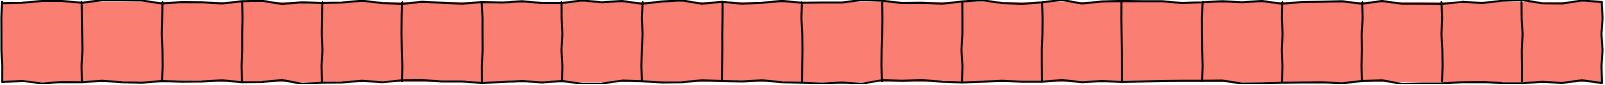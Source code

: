 <mxfile version="14.1.1" type="github">
  <diagram id="6TxaEl9o-I1fTO_qHcDN" name="Page-1">
    <mxGraphModel dx="1613" dy="426" grid="1" gridSize="10" guides="1" tooltips="1" connect="1" arrows="1" fold="1" page="1" pageScale="1" pageWidth="827" pageHeight="1169" math="0" shadow="0">
      <root>
        <mxCell id="0" />
        <mxCell id="1" parent="0" />
        <mxCell id="L6nYo7WYAfvZyUBZVPKv-1" value="" style="shape=table;html=1;whiteSpace=wrap;startSize=0;container=1;collapsible=0;childLayout=tableLayout;fillColor=#FA7F72;comic=1;" vertex="1" parent="1">
          <mxGeometry x="-200" y="200" width="800" height="40" as="geometry" />
        </mxCell>
        <mxCell id="L6nYo7WYAfvZyUBZVPKv-2" value="" style="shape=partialRectangle;html=1;whiteSpace=wrap;collapsible=0;dropTarget=0;pointerEvents=0;fillColor=none;top=0;left=0;bottom=0;right=0;points=[[0,0.5],[1,0.5]];portConstraint=eastwest;" vertex="1" parent="L6nYo7WYAfvZyUBZVPKv-1">
          <mxGeometry width="800" height="40" as="geometry" />
        </mxCell>
        <mxCell id="L6nYo7WYAfvZyUBZVPKv-3" value="" style="shape=partialRectangle;html=1;whiteSpace=wrap;connectable=0;overflow=hidden;fillColor=none;top=0;left=0;bottom=0;right=0;" vertex="1" parent="L6nYo7WYAfvZyUBZVPKv-2">
          <mxGeometry width="40" height="40" as="geometry" />
        </mxCell>
        <mxCell id="L6nYo7WYAfvZyUBZVPKv-4" value="" style="shape=partialRectangle;html=1;whiteSpace=wrap;connectable=0;overflow=hidden;fillColor=none;top=0;left=0;bottom=0;right=0;" vertex="1" parent="L6nYo7WYAfvZyUBZVPKv-2">
          <mxGeometry x="40" width="40" height="40" as="geometry" />
        </mxCell>
        <mxCell id="L6nYo7WYAfvZyUBZVPKv-5" value="" style="shape=partialRectangle;html=1;whiteSpace=wrap;connectable=0;overflow=hidden;fillColor=none;top=0;left=0;bottom=0;right=0;" vertex="1" parent="L6nYo7WYAfvZyUBZVPKv-2">
          <mxGeometry x="80" width="40" height="40" as="geometry" />
        </mxCell>
        <mxCell id="L6nYo7WYAfvZyUBZVPKv-6" value="" style="shape=partialRectangle;html=1;whiteSpace=wrap;connectable=0;overflow=hidden;fillColor=none;top=0;left=0;bottom=0;right=0;" vertex="1" parent="L6nYo7WYAfvZyUBZVPKv-2">
          <mxGeometry x="120" width="40" height="40" as="geometry" />
        </mxCell>
        <mxCell id="L6nYo7WYAfvZyUBZVPKv-7" value="" style="shape=partialRectangle;html=1;whiteSpace=wrap;connectable=0;overflow=hidden;fillColor=none;top=0;left=0;bottom=0;right=0;" vertex="1" parent="L6nYo7WYAfvZyUBZVPKv-2">
          <mxGeometry x="160" width="40" height="40" as="geometry" />
        </mxCell>
        <mxCell id="L6nYo7WYAfvZyUBZVPKv-8" value="" style="shape=partialRectangle;html=1;whiteSpace=wrap;connectable=0;overflow=hidden;fillColor=none;top=0;left=0;bottom=0;right=0;" vertex="1" parent="L6nYo7WYAfvZyUBZVPKv-2">
          <mxGeometry x="200" width="40" height="40" as="geometry" />
        </mxCell>
        <mxCell id="L6nYo7WYAfvZyUBZVPKv-9" value="" style="shape=partialRectangle;html=1;whiteSpace=wrap;connectable=0;overflow=hidden;fillColor=none;top=0;left=0;bottom=0;right=0;" vertex="1" parent="L6nYo7WYAfvZyUBZVPKv-2">
          <mxGeometry x="240" width="40" height="40" as="geometry" />
        </mxCell>
        <mxCell id="L6nYo7WYAfvZyUBZVPKv-10" value="" style="shape=partialRectangle;html=1;whiteSpace=wrap;connectable=0;overflow=hidden;fillColor=none;top=0;left=0;bottom=0;right=0;" vertex="1" parent="L6nYo7WYAfvZyUBZVPKv-2">
          <mxGeometry x="280" width="40" height="40" as="geometry" />
        </mxCell>
        <mxCell id="L6nYo7WYAfvZyUBZVPKv-11" value="" style="shape=partialRectangle;html=1;whiteSpace=wrap;connectable=0;overflow=hidden;fillColor=none;top=0;left=0;bottom=0;right=0;" vertex="1" parent="L6nYo7WYAfvZyUBZVPKv-2">
          <mxGeometry x="320" width="40" height="40" as="geometry" />
        </mxCell>
        <mxCell id="L6nYo7WYAfvZyUBZVPKv-12" value="" style="shape=partialRectangle;html=1;whiteSpace=wrap;connectable=0;overflow=hidden;fillColor=none;top=0;left=0;bottom=0;right=0;" vertex="1" parent="L6nYo7WYAfvZyUBZVPKv-2">
          <mxGeometry x="360" width="40" height="40" as="geometry" />
        </mxCell>
        <mxCell id="L6nYo7WYAfvZyUBZVPKv-13" value="" style="shape=partialRectangle;html=1;whiteSpace=wrap;connectable=0;overflow=hidden;fillColor=none;top=0;left=0;bottom=0;right=0;" vertex="1" parent="L6nYo7WYAfvZyUBZVPKv-2">
          <mxGeometry x="400" width="40" height="40" as="geometry" />
        </mxCell>
        <mxCell id="L6nYo7WYAfvZyUBZVPKv-14" value="" style="shape=partialRectangle;html=1;whiteSpace=wrap;connectable=0;overflow=hidden;fillColor=none;top=0;left=0;bottom=0;right=0;" vertex="1" parent="L6nYo7WYAfvZyUBZVPKv-2">
          <mxGeometry x="440" width="40" height="40" as="geometry" />
        </mxCell>
        <mxCell id="L6nYo7WYAfvZyUBZVPKv-15" value="" style="shape=partialRectangle;html=1;whiteSpace=wrap;connectable=0;overflow=hidden;fillColor=none;top=0;left=0;bottom=0;right=0;" vertex="1" parent="L6nYo7WYAfvZyUBZVPKv-2">
          <mxGeometry x="480" width="40" height="40" as="geometry" />
        </mxCell>
        <mxCell id="L6nYo7WYAfvZyUBZVPKv-16" value="" style="shape=partialRectangle;html=1;whiteSpace=wrap;connectable=0;overflow=hidden;fillColor=none;top=0;left=0;bottom=0;right=0;" vertex="1" parent="L6nYo7WYAfvZyUBZVPKv-2">
          <mxGeometry x="520" width="40" height="40" as="geometry" />
        </mxCell>
        <mxCell id="L6nYo7WYAfvZyUBZVPKv-17" value="" style="shape=partialRectangle;html=1;whiteSpace=wrap;connectable=0;overflow=hidden;fillColor=none;top=0;left=0;bottom=0;right=0;" vertex="1" parent="L6nYo7WYAfvZyUBZVPKv-2">
          <mxGeometry x="560" width="40" height="40" as="geometry" />
        </mxCell>
        <mxCell id="L6nYo7WYAfvZyUBZVPKv-18" value="" style="shape=partialRectangle;html=1;whiteSpace=wrap;connectable=0;overflow=hidden;fillColor=none;top=0;left=0;bottom=0;right=0;" vertex="1" parent="L6nYo7WYAfvZyUBZVPKv-2">
          <mxGeometry x="600" width="40" height="40" as="geometry" />
        </mxCell>
        <mxCell id="L6nYo7WYAfvZyUBZVPKv-19" value="" style="shape=partialRectangle;html=1;whiteSpace=wrap;connectable=0;overflow=hidden;fillColor=none;top=0;left=0;bottom=0;right=0;" vertex="1" parent="L6nYo7WYAfvZyUBZVPKv-2">
          <mxGeometry x="640" width="40" height="40" as="geometry" />
        </mxCell>
        <mxCell id="L6nYo7WYAfvZyUBZVPKv-20" value="" style="shape=partialRectangle;html=1;whiteSpace=wrap;connectable=0;overflow=hidden;fillColor=none;top=0;left=0;bottom=0;right=0;" vertex="1" parent="L6nYo7WYAfvZyUBZVPKv-2">
          <mxGeometry x="680" width="40" height="40" as="geometry" />
        </mxCell>
        <mxCell id="L6nYo7WYAfvZyUBZVPKv-21" value="" style="shape=partialRectangle;html=1;whiteSpace=wrap;connectable=0;overflow=hidden;fillColor=none;top=0;left=0;bottom=0;right=0;" vertex="1" parent="L6nYo7WYAfvZyUBZVPKv-2">
          <mxGeometry x="720" width="40" height="40" as="geometry" />
        </mxCell>
        <mxCell id="L6nYo7WYAfvZyUBZVPKv-22" value="" style="shape=partialRectangle;html=1;whiteSpace=wrap;connectable=0;overflow=hidden;fillColor=none;top=0;left=0;bottom=0;right=0;" vertex="1" parent="L6nYo7WYAfvZyUBZVPKv-2">
          <mxGeometry x="760" width="40" height="40" as="geometry" />
        </mxCell>
      </root>
    </mxGraphModel>
  </diagram>
</mxfile>
